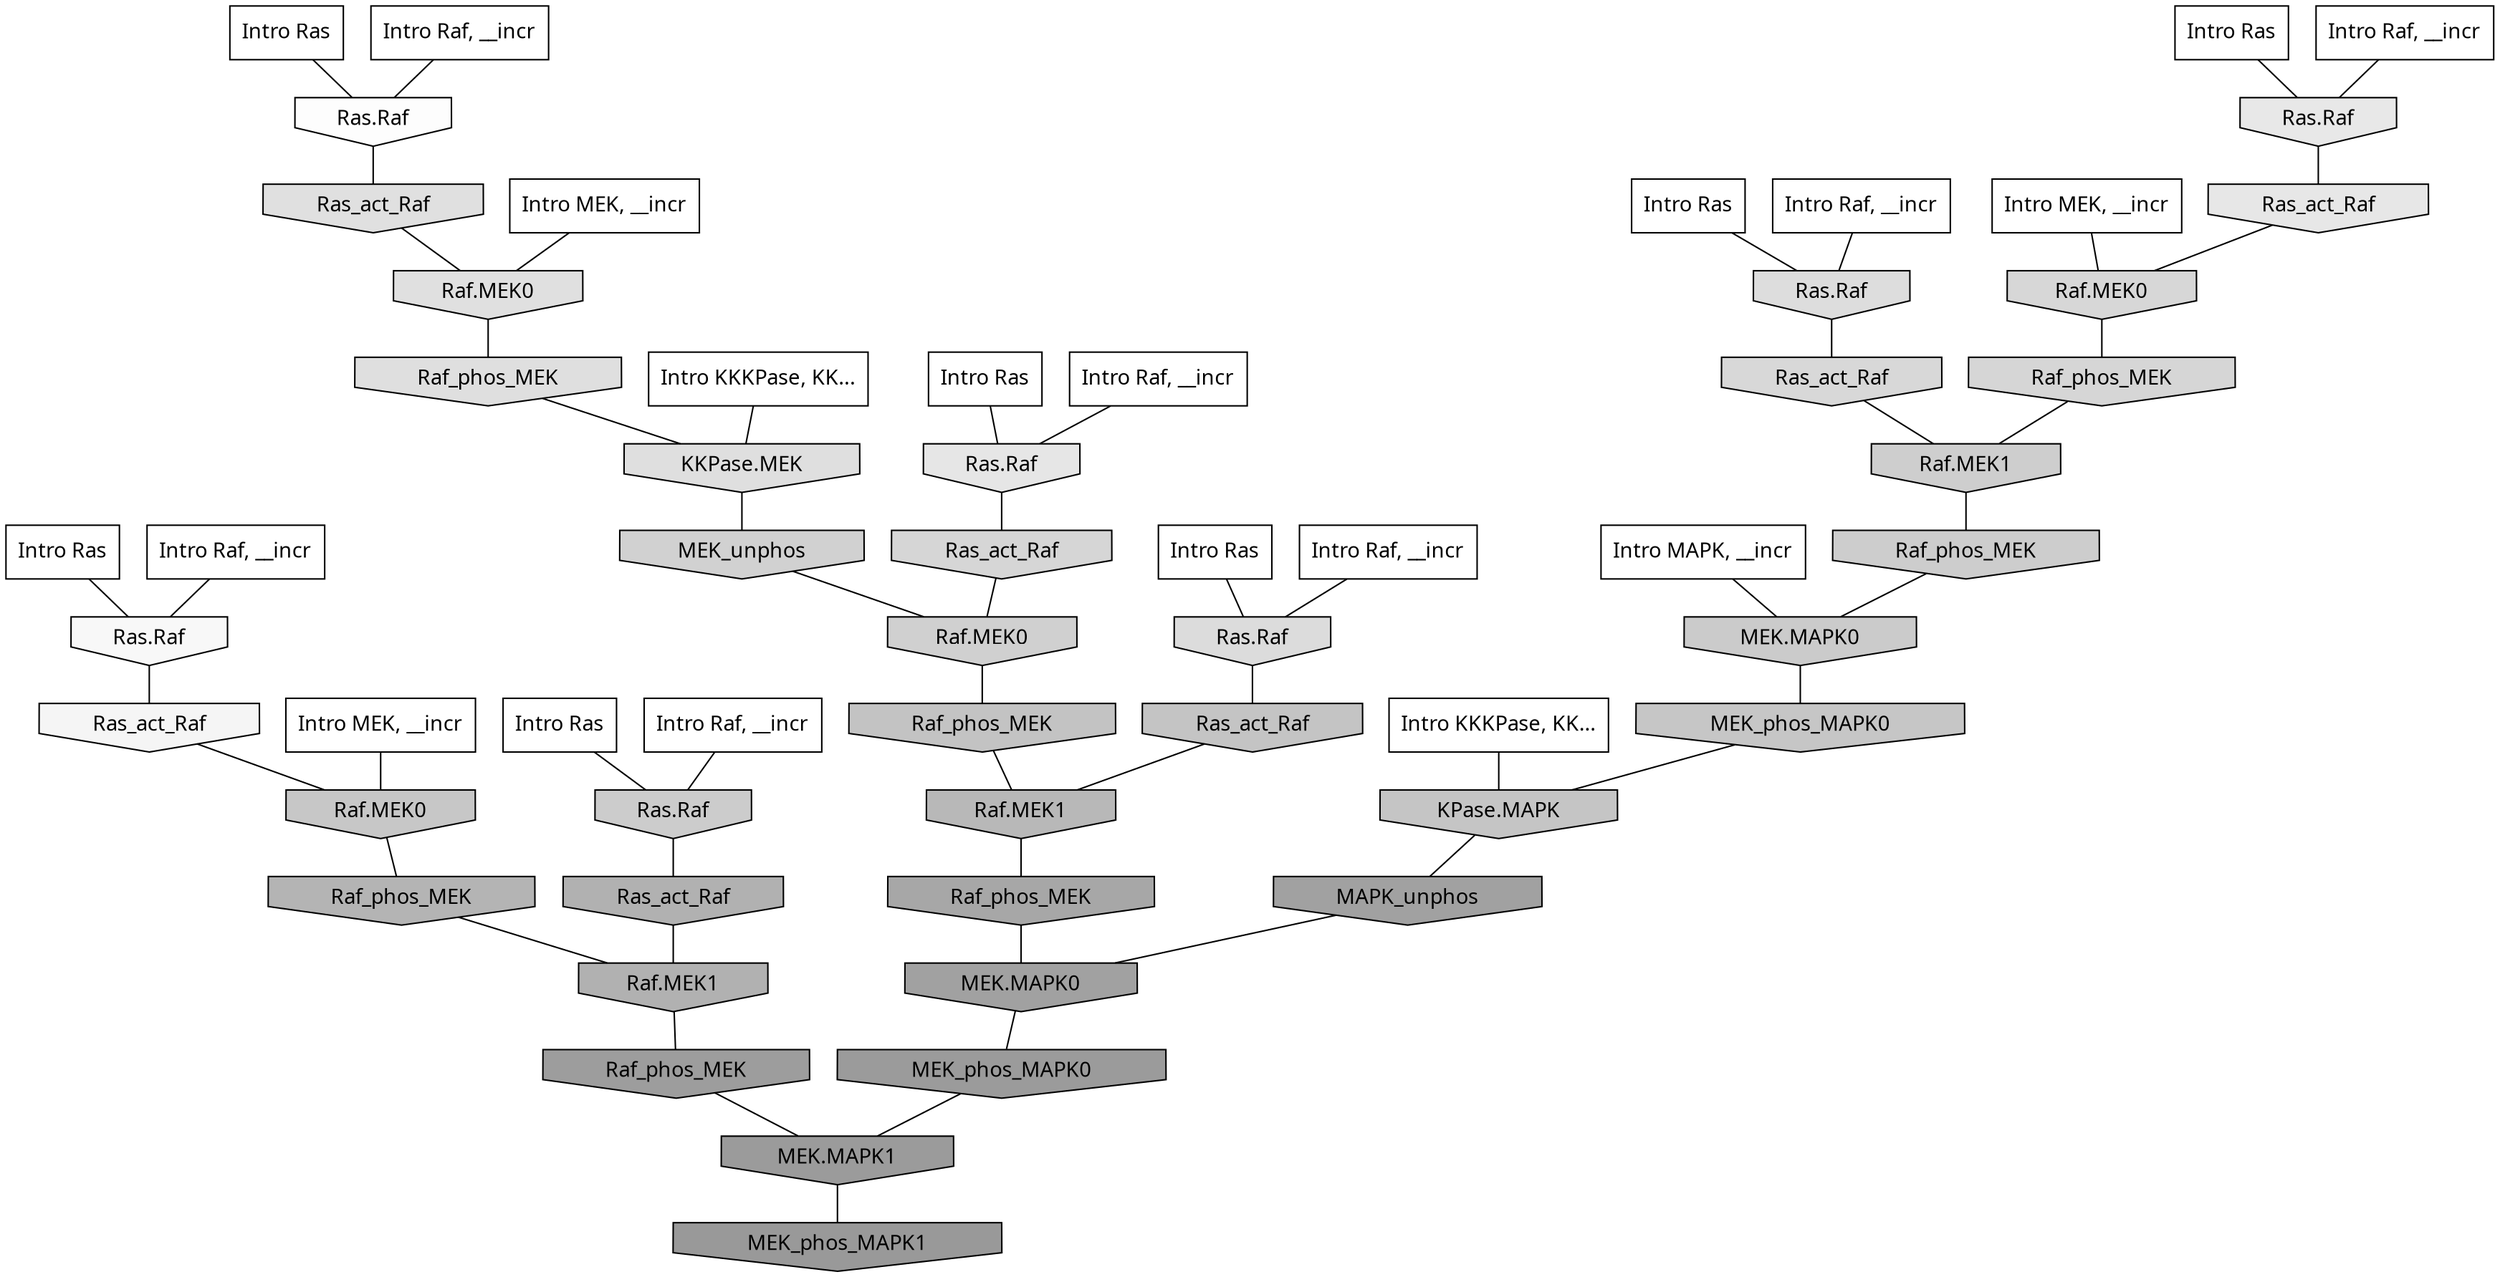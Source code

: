 digraph G{
  rankdir="TB";
  ranksep=0.30;
  node [fontname="CMU Serif"];
  edge [fontname="CMU Serif"];
  
  6 [label="Intro Ras", shape=rectangle, style=filled, fillcolor="0.000 0.000 1.000"]
  
  9 [label="Intro Ras", shape=rectangle, style=filled, fillcolor="0.000 0.000 1.000"]
  
  27 [label="Intro Ras", shape=rectangle, style=filled, fillcolor="0.000 0.000 1.000"]
  
  64 [label="Intro Ras", shape=rectangle, style=filled, fillcolor="0.000 0.000 1.000"]
  
  83 [label="Intro Ras", shape=rectangle, style=filled, fillcolor="0.000 0.000 1.000"]
  
  87 [label="Intro Ras", shape=rectangle, style=filled, fillcolor="0.000 0.000 1.000"]
  
  93 [label="Intro Ras", shape=rectangle, style=filled, fillcolor="0.000 0.000 1.000"]
  
  213 [label="Intro Raf, __incr", shape=rectangle, style=filled, fillcolor="0.000 0.000 1.000"]
  
  421 [label="Intro Raf, __incr", shape=rectangle, style=filled, fillcolor="0.000 0.000 1.000"]
  
  543 [label="Intro Raf, __incr", shape=rectangle, style=filled, fillcolor="0.000 0.000 1.000"]
  
  658 [label="Intro Raf, __incr", shape=rectangle, style=filled, fillcolor="0.000 0.000 1.000"]
  
  674 [label="Intro Raf, __incr", shape=rectangle, style=filled, fillcolor="0.000 0.000 1.000"]
  
  807 [label="Intro Raf, __incr", shape=rectangle, style=filled, fillcolor="0.000 0.000 1.000"]
  
  1070 [label="Intro Raf, __incr", shape=rectangle, style=filled, fillcolor="0.000 0.000 1.000"]
  
  1207 [label="Intro MEK, __incr", shape=rectangle, style=filled, fillcolor="0.000 0.000 1.000"]
  
  1369 [label="Intro MEK, __incr", shape=rectangle, style=filled, fillcolor="0.000 0.000 1.000"]
  
  1601 [label="Intro MEK, __incr", shape=rectangle, style=filled, fillcolor="0.000 0.000 1.000"]
  
  2477 [label="Intro MAPK, __incr", shape=rectangle, style=filled, fillcolor="0.000 0.000 1.000"]
  
  3137 [label="Intro KKKPase, KK...", shape=rectangle, style=filled, fillcolor="0.000 0.000 1.000"]
  
  3161 [label="Intro KKKPase, KK...", shape=rectangle, style=filled, fillcolor="0.000 0.000 1.000"]
  
  3363 [label="Ras.Raf", shape=invhouse, style=filled, fillcolor="0.000 0.000 0.992"]
  
  3537 [label="Ras.Raf", shape=invhouse, style=filled, fillcolor="0.000 0.000 0.969"]
  
  3645 [label="Ras_act_Raf", shape=invhouse, style=filled, fillcolor="0.000 0.000 0.958"]
  
  4439 [label="Ras.Raf", shape=invhouse, style=filled, fillcolor="0.000 0.000 0.908"]
  
  4505 [label="Ras_act_Raf", shape=invhouse, style=filled, fillcolor="0.000 0.000 0.905"]
  
  4538 [label="Ras.Raf", shape=invhouse, style=filled, fillcolor="0.000 0.000 0.902"]
  
  5029 [label="Ras_act_Raf", shape=invhouse, style=filled, fillcolor="0.000 0.000 0.876"]
  
  5033 [label="Raf.MEK0", shape=invhouse, style=filled, fillcolor="0.000 0.000 0.876"]
  
  5059 [label="Raf_phos_MEK", shape=invhouse, style=filled, fillcolor="0.000 0.000 0.873"]
  
  5091 [label="KKPase.MEK", shape=invhouse, style=filled, fillcolor="0.000 0.000 0.872"]
  
  5216 [label="Ras.Raf", shape=invhouse, style=filled, fillcolor="0.000 0.000 0.866"]
  
  5280 [label="Ras.Raf", shape=invhouse, style=filled, fillcolor="0.000 0.000 0.863"]
  
  5584 [label="Ras_act_Raf", shape=invhouse, style=filled, fillcolor="0.000 0.000 0.847"]
  
  5672 [label="Raf.MEK0", shape=invhouse, style=filled, fillcolor="0.000 0.000 0.843"]
  
  5770 [label="Raf_phos_MEK", shape=invhouse, style=filled, fillcolor="0.000 0.000 0.839"]
  
  5773 [label="Ras_act_Raf", shape=invhouse, style=filled, fillcolor="0.000 0.000 0.838"]
  
  6259 [label="MEK_unphos", shape=invhouse, style=filled, fillcolor="0.000 0.000 0.817"]
  
  6369 [label="Raf.MEK0", shape=invhouse, style=filled, fillcolor="0.000 0.000 0.813"]
  
  6605 [label="Raf.MEK1", shape=invhouse, style=filled, fillcolor="0.000 0.000 0.805"]
  
  6725 [label="Raf_phos_MEK", shape=invhouse, style=filled, fillcolor="0.000 0.000 0.801"]
  
  6772 [label="Ras.Raf", shape=invhouse, style=filled, fillcolor="0.000 0.000 0.799"]
  
  6893 [label="MEK.MAPK0", shape=invhouse, style=filled, fillcolor="0.000 0.000 0.795"]
  
  7384 [label="Raf.MEK0", shape=invhouse, style=filled, fillcolor="0.000 0.000 0.781"]
  
  7575 [label="MEK_phos_MAPK0", shape=invhouse, style=filled, fillcolor="0.000 0.000 0.776"]
  
  7701 [label="KPase.MAPK", shape=invhouse, style=filled, fillcolor="0.000 0.000 0.772"]
  
  7883 [label="Ras_act_Raf", shape=invhouse, style=filled, fillcolor="0.000 0.000 0.767"]
  
  8032 [label="Raf_phos_MEK", shape=invhouse, style=filled, fillcolor="0.000 0.000 0.763"]
  
  10004 [label="Raf.MEK1", shape=invhouse, style=filled, fillcolor="0.000 0.000 0.719"]
  
  10606 [label="Raf_phos_MEK", shape=invhouse, style=filled, fillcolor="0.000 0.000 0.707"]
  
  11483 [label="Ras_act_Raf", shape=invhouse, style=filled, fillcolor="0.000 0.000 0.692"]
  
  11490 [label="Raf.MEK1", shape=invhouse, style=filled, fillcolor="0.000 0.000 0.692"]
  
  14098 [label="Raf_phos_MEK", shape=invhouse, style=filled, fillcolor="0.000 0.000 0.655"]
  
  15818 [label="MAPK_unphos", shape=invhouse, style=filled, fillcolor="0.000 0.000 0.632"]
  
  15819 [label="MEK.MAPK0", shape=invhouse, style=filled, fillcolor="0.000 0.000 0.632"]
  
  16698 [label="Raf_phos_MEK", shape=invhouse, style=filled, fillcolor="0.000 0.000 0.614"]
  
  17047 [label="MEK_phos_MAPK0", shape=invhouse, style=filled, fillcolor="0.000 0.000 0.606"]
  
  17048 [label="MEK.MAPK1", shape=invhouse, style=filled, fillcolor="0.000 0.000 0.606"]
  
  17264 [label="MEK_phos_MAPK1", shape=invhouse, style=filled, fillcolor="0.000 0.000 0.600"]
  
  
  17048 -> 17264 [dir=none, color="0.000 0.000 0.000"] 
  17047 -> 17048 [dir=none, color="0.000 0.000 0.000"] 
  16698 -> 17048 [dir=none, color="0.000 0.000 0.000"] 
  15819 -> 17047 [dir=none, color="0.000 0.000 0.000"] 
  15818 -> 15819 [dir=none, color="0.000 0.000 0.000"] 
  14098 -> 15819 [dir=none, color="0.000 0.000 0.000"] 
  11490 -> 16698 [dir=none, color="0.000 0.000 0.000"] 
  11483 -> 11490 [dir=none, color="0.000 0.000 0.000"] 
  10606 -> 11490 [dir=none, color="0.000 0.000 0.000"] 
  10004 -> 14098 [dir=none, color="0.000 0.000 0.000"] 
  8032 -> 10004 [dir=none, color="0.000 0.000 0.000"] 
  7883 -> 10004 [dir=none, color="0.000 0.000 0.000"] 
  7701 -> 15818 [dir=none, color="0.000 0.000 0.000"] 
  7575 -> 7701 [dir=none, color="0.000 0.000 0.000"] 
  7384 -> 10606 [dir=none, color="0.000 0.000 0.000"] 
  6893 -> 7575 [dir=none, color="0.000 0.000 0.000"] 
  6772 -> 11483 [dir=none, color="0.000 0.000 0.000"] 
  6725 -> 6893 [dir=none, color="0.000 0.000 0.000"] 
  6605 -> 6725 [dir=none, color="0.000 0.000 0.000"] 
  6369 -> 8032 [dir=none, color="0.000 0.000 0.000"] 
  6259 -> 6369 [dir=none, color="0.000 0.000 0.000"] 
  5773 -> 6369 [dir=none, color="0.000 0.000 0.000"] 
  5770 -> 6605 [dir=none, color="0.000 0.000 0.000"] 
  5672 -> 5770 [dir=none, color="0.000 0.000 0.000"] 
  5584 -> 6605 [dir=none, color="0.000 0.000 0.000"] 
  5280 -> 7883 [dir=none, color="0.000 0.000 0.000"] 
  5216 -> 5584 [dir=none, color="0.000 0.000 0.000"] 
  5091 -> 6259 [dir=none, color="0.000 0.000 0.000"] 
  5059 -> 5091 [dir=none, color="0.000 0.000 0.000"] 
  5033 -> 5059 [dir=none, color="0.000 0.000 0.000"] 
  5029 -> 5033 [dir=none, color="0.000 0.000 0.000"] 
  4538 -> 5773 [dir=none, color="0.000 0.000 0.000"] 
  4505 -> 5672 [dir=none, color="0.000 0.000 0.000"] 
  4439 -> 4505 [dir=none, color="0.000 0.000 0.000"] 
  3645 -> 7384 [dir=none, color="0.000 0.000 0.000"] 
  3537 -> 3645 [dir=none, color="0.000 0.000 0.000"] 
  3363 -> 5029 [dir=none, color="0.000 0.000 0.000"] 
  3161 -> 7701 [dir=none, color="0.000 0.000 0.000"] 
  3137 -> 5091 [dir=none, color="0.000 0.000 0.000"] 
  2477 -> 6893 [dir=none, color="0.000 0.000 0.000"] 
  1601 -> 7384 [dir=none, color="0.000 0.000 0.000"] 
  1369 -> 5033 [dir=none, color="0.000 0.000 0.000"] 
  1207 -> 5672 [dir=none, color="0.000 0.000 0.000"] 
  1070 -> 4538 [dir=none, color="0.000 0.000 0.000"] 
  807 -> 6772 [dir=none, color="0.000 0.000 0.000"] 
  674 -> 3537 [dir=none, color="0.000 0.000 0.000"] 
  658 -> 5280 [dir=none, color="0.000 0.000 0.000"] 
  543 -> 5216 [dir=none, color="0.000 0.000 0.000"] 
  421 -> 4439 [dir=none, color="0.000 0.000 0.000"] 
  213 -> 3363 [dir=none, color="0.000 0.000 0.000"] 
  93 -> 3537 [dir=none, color="0.000 0.000 0.000"] 
  87 -> 4439 [dir=none, color="0.000 0.000 0.000"] 
  83 -> 5216 [dir=none, color="0.000 0.000 0.000"] 
  64 -> 4538 [dir=none, color="0.000 0.000 0.000"] 
  27 -> 5280 [dir=none, color="0.000 0.000 0.000"] 
  9 -> 6772 [dir=none, color="0.000 0.000 0.000"] 
  6 -> 3363 [dir=none, color="0.000 0.000 0.000"] 
  
  }
